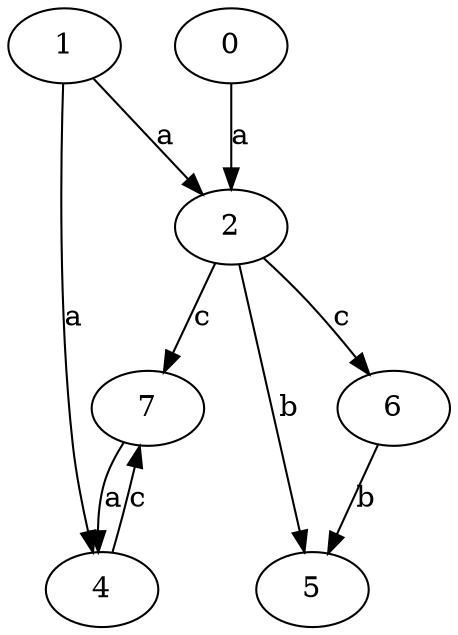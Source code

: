 strict digraph  {
2;
4;
5;
0;
1;
6;
7;
2 -> 5  [label=b];
2 -> 6  [label=c];
2 -> 7  [label=c];
4 -> 7  [label=c];
0 -> 2  [label=a];
1 -> 2  [label=a];
1 -> 4  [label=a];
6 -> 5  [label=b];
7 -> 4  [label=a];
}
